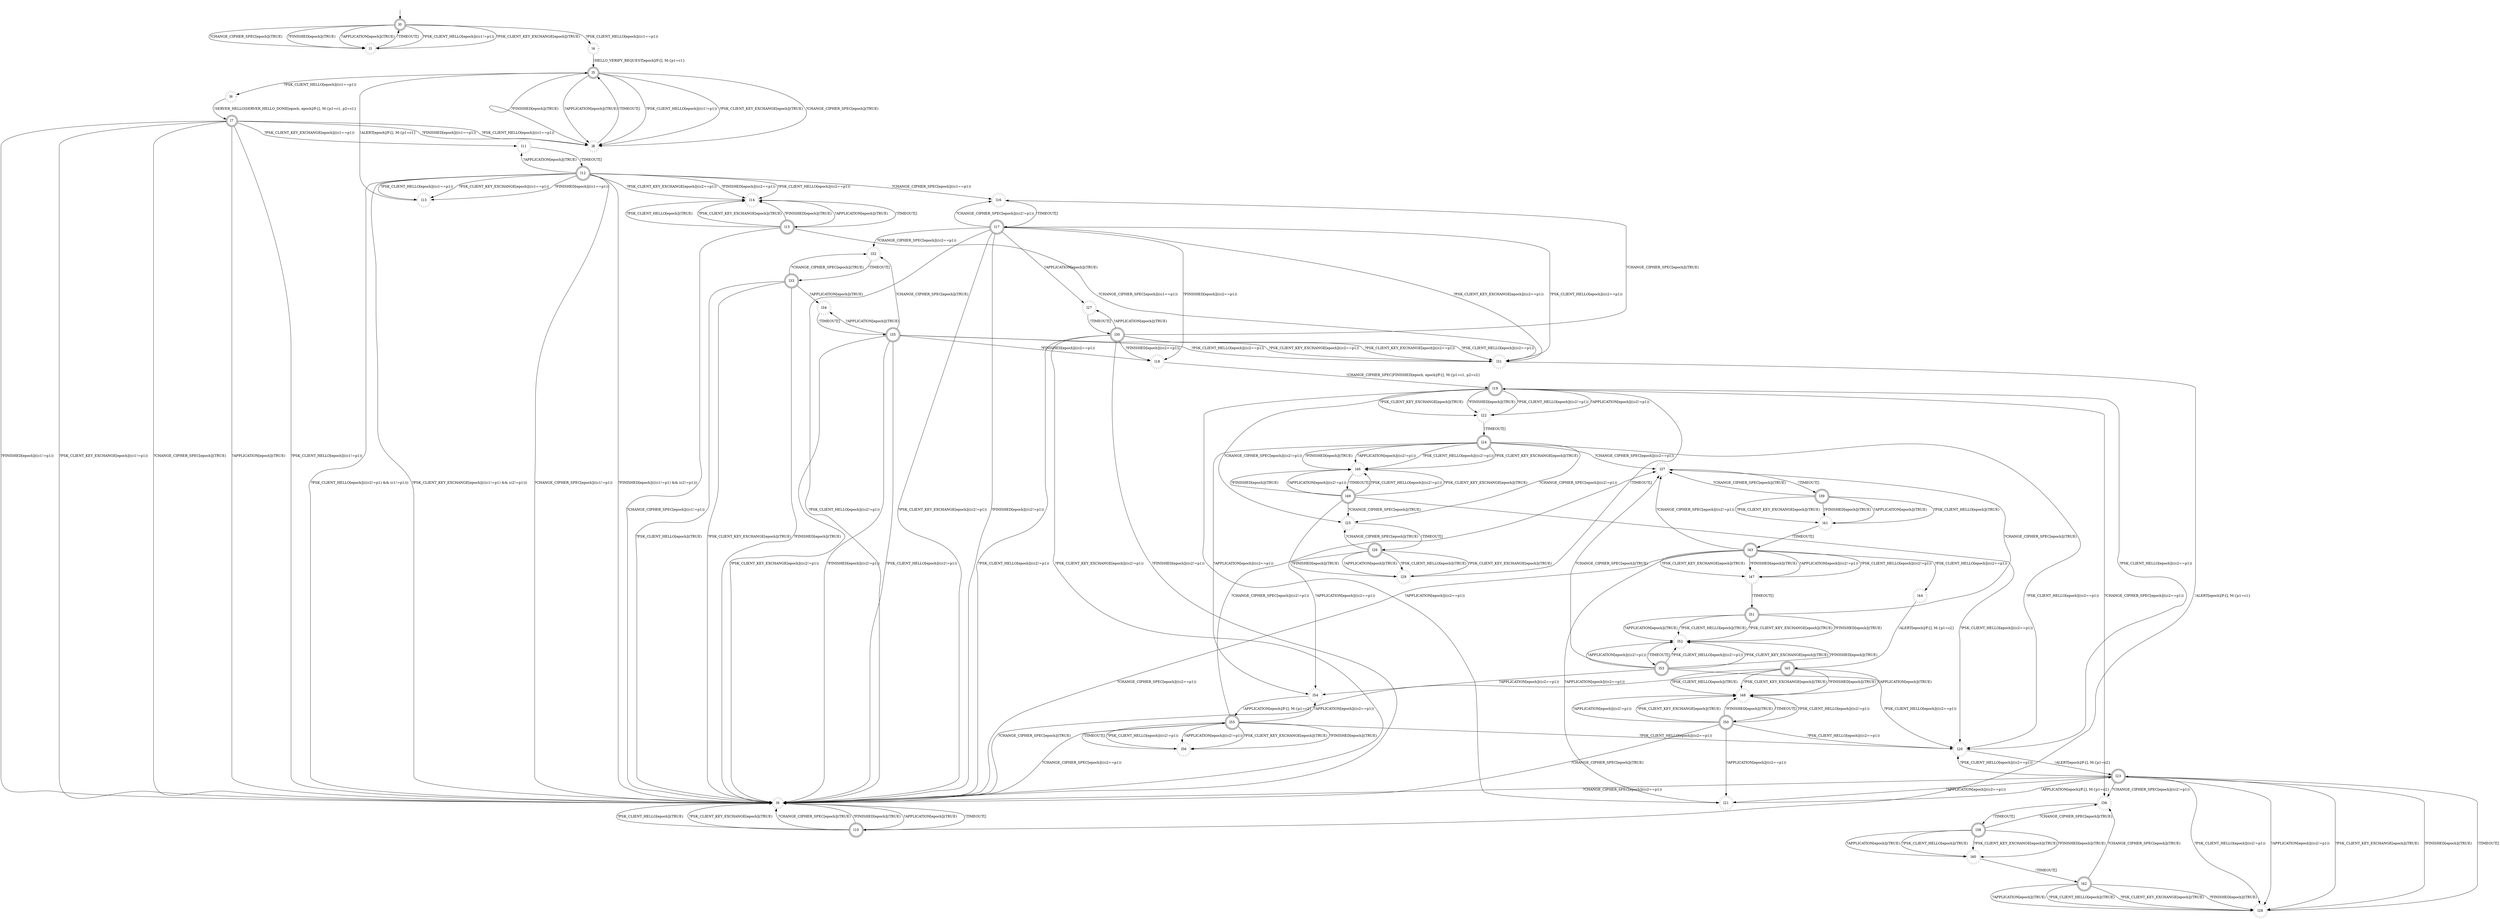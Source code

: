 digraph RA {
"" [shape=none,label=<>]
"l0" [shape=doublecircle ,style=solid]
"l1" [shape=doublecircle ,style=dotted]
"l4" [shape=doublecircle ,style=dotted]
"l5" [shape=doublecircle ,style=solid]
"l6" [shape=doublecircle ,style=dotted]
"l7" [shape=doublecircle ,style=solid]
"l8" [shape=doublecircle ,style=dotted]
"l9" [shape=doublecircle ,style=dotted]
"l10" [shape=doublecircle ,style=solid]
"l11" [shape=doublecircle ,style=dotted]
"l12" [shape=doublecircle ,style=solid]
"l13" [shape=doublecircle ,style=dotted]
"l14" [shape=doublecircle ,style=dotted]
"l15" [shape=doublecircle ,style=solid]
"l16" [shape=doublecircle ,style=dotted]
"l17" [shape=doublecircle ,style=solid]
"l18" [shape=doublecircle ,style=dotted]
"l19" [shape=doublecircle ,style=solid]
"l20" [shape=doublecircle ,style=dotted]
"l21" [shape=doublecircle ,style=dotted]
"l22" [shape=doublecircle ,style=dotted]
"l23" [shape=doublecircle ,style=solid]
"l24" [shape=doublecircle ,style=solid]
"l25" [shape=doublecircle ,style=dotted]
"l26" [shape=doublecircle ,style=solid]
"l27" [shape=doublecircle ,style=dotted]
"l28" [shape=doublecircle ,style=dotted]
"l29" [shape=doublecircle ,style=dotted]
"l30" [shape=doublecircle ,style=solid]
"l31" [shape=doublecircle ,style=dotted]
"l32" [shape=doublecircle ,style=dotted]
"l33" [shape=doublecircle ,style=solid]
"l34" [shape=doublecircle ,style=dotted]
"l35" [shape=doublecircle ,style=solid]
"l36" [shape=doublecircle ,style=dotted]
"l37" [shape=doublecircle ,style=dotted]
"l38" [shape=doublecircle ,style=solid]
"l39" [shape=doublecircle ,style=solid]
"l40" [shape=doublecircle ,style=dotted]
"l41" [shape=doublecircle ,style=dotted]
"l42" [shape=doublecircle ,style=solid]
"l43" [shape=doublecircle ,style=solid]
"l44" [shape=doublecircle ,style=dotted]
"l45" [shape=doublecircle ,style=solid]
"l46" [shape=doublecircle ,style=dotted]
"l47" [shape=doublecircle ,style=dotted]
"l48" [shape=doublecircle ,style=dotted]
"l49" [shape=doublecircle ,style=solid]
"l50" [shape=doublecircle ,style=solid]
"l51" [shape=doublecircle ,style=solid]
"l52" [shape=doublecircle ,style=dotted]
"l53" [shape=doublecircle ,style=solid]
"l54" [shape=doublecircle ,style=dotted]
"l55" [shape=doublecircle ,style=solid]
"l56" [shape=doublecircle ,style=dotted]
"" -> "l0"
"l0" -> "l1" [label=<?PSK_CLIENT_HELLO[epoch]|((c1!=p1))>]
"l0" -> "l4" [label=<?PSK_CLIENT_HELLO[epoch]|((c1==p1))>]
"l0" -> "l1" [label=<?PSK_CLIENT_KEY_EXCHANGE[epoch]|(TRUE)>]
"l0" -> "l1" [label=<?CHANGE_CIPHER_SPEC[epoch]|(TRUE)>]
"l0" -> "l1" [label=<?FINISHED[epoch]|(TRUE)>]
"l0" -> "l1" [label=<?APPLICATION[epoch]|(TRUE)>]
"l1" -> "l0" [label=<!TIMEOUT[]>]
"l4" -> "l5" [label=<!HELLO_VERIFY_REQUEST[epoch]/F:[], M:{p1=c1}>]
"l5" -> "l6" [label=<?PSK_CLIENT_HELLO[epoch]|((c1==p1))>]
"l5" -> "l8" [label=<?PSK_CLIENT_HELLO[epoch]|((c1!=p1))>]
"l5" -> "l8" [label=<?PSK_CLIENT_KEY_EXCHANGE[epoch]|(TRUE)>]
"l5" -> "l8" [label=<?CHANGE_CIPHER_SPEC[epoch]|(TRUE)>]
"l5" -> "l8" [label=<?FINISHED[epoch]|(TRUE)>]
"l5" -> "l8" [label=<?APPLICATION[epoch]|(TRUE)>]
"l6" -> "l7" [label=<!SERVER_HELLO|SERVER_HELLO_DONE[epoch, epoch]/F:[], M:{p1=c1, p2=c1}>]
"l7" -> "l8" [label=<?FINISHED[epoch]|((c1==p1))>]
"l7" -> "l9" [label=<?FINISHED[epoch]|((c1!=p1))>]
"l7" -> "l8" [label=<?PSK_CLIENT_HELLO[epoch]|((c1==p1))>]
"l7" -> "l9" [label=<?PSK_CLIENT_HELLO[epoch]|((c1!=p1))>]
"l7" -> "l9" [label=<?PSK_CLIENT_KEY_EXCHANGE[epoch]|((c1!=p1))>]
"l7" -> "l11" [label=<?PSK_CLIENT_KEY_EXCHANGE[epoch]|((c1==p1))>]
"l7" -> "l9" [label=<?CHANGE_CIPHER_SPEC[epoch]|(TRUE)>]
"l7" -> "l9" [label=<?APPLICATION[epoch]|(TRUE)>]
"l8" -> "l5" [label=<!TIMEOUT[]>]
"l9" -> "l10" [label=<!TIMEOUT[]>]
"l10" -> "l9" [label=<?PSK_CLIENT_HELLO[epoch]|(TRUE)>]
"l10" -> "l9" [label=<?PSK_CLIENT_KEY_EXCHANGE[epoch]|(TRUE)>]
"l10" -> "l9" [label=<?CHANGE_CIPHER_SPEC[epoch]|(TRUE)>]
"l10" -> "l9" [label=<?FINISHED[epoch]|(TRUE)>]
"l10" -> "l9" [label=<?APPLICATION[epoch]|(TRUE)>]
"l11" -> "l12" [label=<!TIMEOUT[]>]
"l12" -> "l9" [label=<?PSK_CLIENT_HELLO[epoch]|(((c2!=p1) &amp;&amp; (c1!=p1)))>]
"l12" -> "l13" [label=<?PSK_CLIENT_HELLO[epoch]|((c1==p1))>]
"l12" -> "l14" [label=<?PSK_CLIENT_HELLO[epoch]|((c2==p1))>]
"l12" -> "l9" [label=<?PSK_CLIENT_KEY_EXCHANGE[epoch]|(((c1!=p1) &amp;&amp; (c2!=p1)))>]
"l12" -> "l13" [label=<?PSK_CLIENT_KEY_EXCHANGE[epoch]|((c1==p1))>]
"l12" -> "l14" [label=<?PSK_CLIENT_KEY_EXCHANGE[epoch]|((c2==p1))>]
"l12" -> "l9" [label=<?CHANGE_CIPHER_SPEC[epoch]|((c1!=p1))>]
"l12" -> "l16" [label=<?CHANGE_CIPHER_SPEC[epoch]|((c1==p1))>]
"l12" -> "l9" [label=<?FINISHED[epoch]|(((c1!=p1) &amp;&amp; (c2!=p1)))>]
"l12" -> "l13" [label=<?FINISHED[epoch]|((c1==p1))>]
"l12" -> "l14" [label=<?FINISHED[epoch]|((c2==p1))>]
"l12" -> "l11" [label=<?APPLICATION[epoch]|(TRUE)>]
"l13" -> "l5" [label=<!ALERT[epoch]/F:[], M:{p1=c1}>]
"l14" -> "l15" [label=<!TIMEOUT[]>]
"l15" -> "l9" [label=<?CHANGE_CIPHER_SPEC[epoch]|((c1!=p1))>]
"l15" -> "l31" [label=<?CHANGE_CIPHER_SPEC[epoch]|((c1==p1))>]
"l15" -> "l14" [label=<?PSK_CLIENT_HELLO[epoch]|(TRUE)>]
"l15" -> "l14" [label=<?PSK_CLIENT_KEY_EXCHANGE[epoch]|(TRUE)>]
"l15" -> "l14" [label=<?FINISHED[epoch]|(TRUE)>]
"l15" -> "l14" [label=<?APPLICATION[epoch]|(TRUE)>]
"l16" -> "l17" [label=<!TIMEOUT[]>]
"l17" -> "l9" [label=<?PSK_CLIENT_HELLO[epoch]|((c2!=p1))>]
"l17" -> "l31" [label=<?PSK_CLIENT_HELLO[epoch]|((c2==p1))>]
"l17" -> "l9" [label=<?PSK_CLIENT_KEY_EXCHANGE[epoch]|((c2!=p1))>]
"l17" -> "l31" [label=<?PSK_CLIENT_KEY_EXCHANGE[epoch]|((c2==p1))>]
"l17" -> "l9" [label=<?FINISHED[epoch]|((c2!=p1))>]
"l17" -> "l18" [label=<?FINISHED[epoch]|((c2==p1))>]
"l17" -> "l16" [label=<?CHANGE_CIPHER_SPEC[epoch]|((c2!=p1))>]
"l17" -> "l32" [label=<?CHANGE_CIPHER_SPEC[epoch]|((c2==p1))>]
"l17" -> "l27" [label=<?APPLICATION[epoch]|(TRUE)>]
"l18" -> "l19" [label=<!CHANGE_CIPHER_SPEC|FINISHED[epoch, epoch]/F:[], M:{p1=c1, p2=c2}>]
"l19" -> "l20" [label=<?PSK_CLIENT_HELLO[epoch]|((c2==p1))>]
"l19" -> "l22" [label=<?PSK_CLIENT_HELLO[epoch]|((c2!=p1))>]
"l19" -> "l21" [label=<?APPLICATION[epoch]|((c2==p1))>]
"l19" -> "l22" [label=<?APPLICATION[epoch]|((c2!=p1))>]
"l19" -> "l22" [label=<?PSK_CLIENT_KEY_EXCHANGE[epoch]|(TRUE)>]
"l19" -> "l22" [label=<?FINISHED[epoch]|(TRUE)>]
"l19" -> "l25" [label=<?CHANGE_CIPHER_SPEC[epoch]|((c2!=p1))>]
"l19" -> "l36" [label=<?CHANGE_CIPHER_SPEC[epoch]|((c2==p1))>]
"l20" -> "l23" [label=<!ALERT[epoch]/F:[], M:{p1=c2}>]
"l21" -> "l23" [label=<!APPLICATION[epoch]/F:[], M:{p1=c2}>]
"l22" -> "l24" [label=<!TIMEOUT[]>]
"l23" -> "l9" [label=<?CHANGE_CIPHER_SPEC[epoch]|((c2==p1))>]
"l23" -> "l36" [label=<?CHANGE_CIPHER_SPEC[epoch]|((c2!=p1))>]
"l23" -> "l20" [label=<?PSK_CLIENT_HELLO[epoch]|((c2==p1))>]
"l23" -> "l28" [label=<?PSK_CLIENT_HELLO[epoch]|((c2!=p1))>]
"l23" -> "l21" [label=<?APPLICATION[epoch]|((c2==p1))>]
"l23" -> "l28" [label=<?APPLICATION[epoch]|((c2!=p1))>]
"l23" -> "l28" [label=<?PSK_CLIENT_KEY_EXCHANGE[epoch]|(TRUE)>]
"l23" -> "l28" [label=<?FINISHED[epoch]|(TRUE)>]
"l24" -> "l20" [label=<?PSK_CLIENT_HELLO[epoch]|((c2==p1))>]
"l24" -> "l46" [label=<?PSK_CLIENT_HELLO[epoch]|((c2!=p1))>]
"l24" -> "l25" [label=<?CHANGE_CIPHER_SPEC[epoch]|((c2!=p1))>]
"l24" -> "l37" [label=<?CHANGE_CIPHER_SPEC[epoch]|((c2==p1))>]
"l24" -> "l46" [label=<?PSK_CLIENT_KEY_EXCHANGE[epoch]|(TRUE)>]
"l24" -> "l46" [label=<?FINISHED[epoch]|(TRUE)>]
"l24" -> "l46" [label=<?APPLICATION[epoch]|((c2!=p1))>]
"l24" -> "l54" [label=<?APPLICATION[epoch]|((c2==p1))>]
"l25" -> "l26" [label=<!TIMEOUT[]>]
"l26" -> "l25" [label=<?CHANGE_CIPHER_SPEC[epoch]|(TRUE)>]
"l26" -> "l29" [label=<?PSK_CLIENT_HELLO[epoch]|(TRUE)>]
"l26" -> "l29" [label=<?PSK_CLIENT_KEY_EXCHANGE[epoch]|(TRUE)>]
"l26" -> "l29" [label=<?FINISHED[epoch]|(TRUE)>]
"l26" -> "l29" [label=<?APPLICATION[epoch]|(TRUE)>]
"l27" -> "l30" [label=<!TIMEOUT[]>]
"l28" -> "l23" [label=<!TIMEOUT[]>]
"l29" -> "l19" [label=<!TIMEOUT[]>]
"l30" -> "l9" [label=<?PSK_CLIENT_HELLO[epoch]|((c2!=p1))>]
"l30" -> "l31" [label=<?PSK_CLIENT_HELLO[epoch]|((c2==p1))>]
"l30" -> "l9" [label=<?PSK_CLIENT_KEY_EXCHANGE[epoch]|((c2!=p1))>]
"l30" -> "l31" [label=<?PSK_CLIENT_KEY_EXCHANGE[epoch]|((c2==p1))>]
"l30" -> "l9" [label=<?FINISHED[epoch]|((c2!=p1))>]
"l30" -> "l18" [label=<?FINISHED[epoch]|((c2==p1))>]
"l30" -> "l16" [label=<?CHANGE_CIPHER_SPEC[epoch]|(TRUE)>]
"l30" -> "l27" [label=<?APPLICATION[epoch]|(TRUE)>]
"l31" -> "l10" [label=<!ALERT[epoch]/F:[], M:{p1=c1}>]
"l32" -> "l33" [label=<!TIMEOUT[]>]
"l33" -> "l9" [label=<?PSK_CLIENT_HELLO[epoch]|(TRUE)>]
"l33" -> "l9" [label=<?PSK_CLIENT_KEY_EXCHANGE[epoch]|(TRUE)>]
"l33" -> "l9" [label=<?FINISHED[epoch]|(TRUE)>]
"l33" -> "l32" [label=<?CHANGE_CIPHER_SPEC[epoch]|(TRUE)>]
"l33" -> "l34" [label=<?APPLICATION[epoch]|(TRUE)>]
"l34" -> "l35" [label=<!TIMEOUT[]>]
"l35" -> "l9" [label=<?PSK_CLIENT_HELLO[epoch]|((c2!=p1))>]
"l35" -> "l31" [label=<?PSK_CLIENT_HELLO[epoch]|((c2==p1))>]
"l35" -> "l9" [label=<?PSK_CLIENT_KEY_EXCHANGE[epoch]|((c2!=p1))>]
"l35" -> "l31" [label=<?PSK_CLIENT_KEY_EXCHANGE[epoch]|((c2==p1))>]
"l35" -> "l9" [label=<?FINISHED[epoch]|((c2!=p1))>]
"l35" -> "l18" [label=<?FINISHED[epoch]|((c2==p1))>]
"l35" -> "l32" [label=<?CHANGE_CIPHER_SPEC[epoch]|(TRUE)>]
"l35" -> "l34" [label=<?APPLICATION[epoch]|(TRUE)>]
"l36" -> "l38" [label=<!TIMEOUT[]>]
"l37" -> "l39" [label=<!TIMEOUT[]>]
"l38" -> "l36" [label=<?CHANGE_CIPHER_SPEC[epoch]|(TRUE)>]
"l38" -> "l40" [label=<?PSK_CLIENT_HELLO[epoch]|(TRUE)>]
"l38" -> "l40" [label=<?PSK_CLIENT_KEY_EXCHANGE[epoch]|(TRUE)>]
"l38" -> "l40" [label=<?FINISHED[epoch]|(TRUE)>]
"l38" -> "l40" [label=<?APPLICATION[epoch]|(TRUE)>]
"l39" -> "l37" [label=<?CHANGE_CIPHER_SPEC[epoch]|(TRUE)>]
"l39" -> "l41" [label=<?PSK_CLIENT_HELLO[epoch]|(TRUE)>]
"l39" -> "l41" [label=<?PSK_CLIENT_KEY_EXCHANGE[epoch]|(TRUE)>]
"l39" -> "l41" [label=<?FINISHED[epoch]|(TRUE)>]
"l39" -> "l41" [label=<?APPLICATION[epoch]|(TRUE)>]
"l40" -> "l42" [label=<!TIMEOUT[]>]
"l41" -> "l43" [label=<!TIMEOUT[]>]
"l42" -> "l28" [label=<?PSK_CLIENT_HELLO[epoch]|(TRUE)>]
"l42" -> "l28" [label=<?PSK_CLIENT_KEY_EXCHANGE[epoch]|(TRUE)>]
"l42" -> "l28" [label=<?FINISHED[epoch]|(TRUE)>]
"l42" -> "l28" [label=<?APPLICATION[epoch]|(TRUE)>]
"l42" -> "l36" [label=<?CHANGE_CIPHER_SPEC[epoch]|(TRUE)>]
"l43" -> "l9" [label=<?CHANGE_CIPHER_SPEC[epoch]|((c2==p1))>]
"l43" -> "l37" [label=<?CHANGE_CIPHER_SPEC[epoch]|((c2!=p1))>]
"l43" -> "l21" [label=<?APPLICATION[epoch]|((c2==p1))>]
"l43" -> "l47" [label=<?APPLICATION[epoch]|((c2!=p1))>]
"l43" -> "l44" [label=<?PSK_CLIENT_HELLO[epoch]|((c2==p1))>]
"l43" -> "l47" [label=<?PSK_CLIENT_HELLO[epoch]|((c2!=p1))>]
"l43" -> "l47" [label=<?PSK_CLIENT_KEY_EXCHANGE[epoch]|(TRUE)>]
"l43" -> "l47" [label=<?FINISHED[epoch]|(TRUE)>]
"l44" -> "l45" [label=<!ALERT[epoch]/F:[], M:{p1=c2}>]
"l45" -> "l9" [label=<?CHANGE_CIPHER_SPEC[epoch]|(TRUE)>]
"l45" -> "l48" [label=<?PSK_CLIENT_HELLO[epoch]|(TRUE)>]
"l45" -> "l48" [label=<?PSK_CLIENT_KEY_EXCHANGE[epoch]|(TRUE)>]
"l45" -> "l48" [label=<?FINISHED[epoch]|(TRUE)>]
"l45" -> "l48" [label=<?APPLICATION[epoch]|(TRUE)>]
"l46" -> "l49" [label=<!TIMEOUT[]>]
"l47" -> "l51" [label=<!TIMEOUT[]>]
"l48" -> "l50" [label=<!TIMEOUT[]>]
"l49" -> "l20" [label=<?PSK_CLIENT_HELLO[epoch]|((c2==p1))>]
"l49" -> "l46" [label=<?PSK_CLIENT_HELLO[epoch]|((c2!=p1))>]
"l49" -> "l25" [label=<?CHANGE_CIPHER_SPEC[epoch]|(TRUE)>]
"l49" -> "l46" [label=<?PSK_CLIENT_KEY_EXCHANGE[epoch]|(TRUE)>]
"l49" -> "l46" [label=<?FINISHED[epoch]|(TRUE)>]
"l49" -> "l46" [label=<?APPLICATION[epoch]|((c2!=p1))>]
"l49" -> "l54" [label=<?APPLICATION[epoch]|((c2==p1))>]
"l50" -> "l9" [label=<?CHANGE_CIPHER_SPEC[epoch]|(TRUE)>]
"l50" -> "l20" [label=<?PSK_CLIENT_HELLO[epoch]|((c2==p1))>]
"l50" -> "l48" [label=<?PSK_CLIENT_HELLO[epoch]|((c2!=p1))>]
"l50" -> "l21" [label=<?APPLICATION[epoch]|((c2==p1))>]
"l50" -> "l48" [label=<?APPLICATION[epoch]|((c2!=p1))>]
"l50" -> "l48" [label=<?PSK_CLIENT_KEY_EXCHANGE[epoch]|(TRUE)>]
"l50" -> "l48" [label=<?FINISHED[epoch]|(TRUE)>]
"l51" -> "l37" [label=<?CHANGE_CIPHER_SPEC[epoch]|(TRUE)>]
"l51" -> "l52" [label=<?PSK_CLIENT_HELLO[epoch]|(TRUE)>]
"l51" -> "l52" [label=<?PSK_CLIENT_KEY_EXCHANGE[epoch]|(TRUE)>]
"l51" -> "l52" [label=<?FINISHED[epoch]|(TRUE)>]
"l51" -> "l52" [label=<?APPLICATION[epoch]|(TRUE)>]
"l52" -> "l53" [label=<!TIMEOUT[]>]
"l53" -> "l20" [label=<?PSK_CLIENT_HELLO[epoch]|((c2==p1))>]
"l53" -> "l52" [label=<?PSK_CLIENT_HELLO[epoch]|((c2!=p1))>]
"l53" -> "l37" [label=<?CHANGE_CIPHER_SPEC[epoch]|(TRUE)>]
"l53" -> "l52" [label=<?PSK_CLIENT_KEY_EXCHANGE[epoch]|(TRUE)>]
"l53" -> "l52" [label=<?FINISHED[epoch]|(TRUE)>]
"l53" -> "l52" [label=<?APPLICATION[epoch]|((c2!=p1))>]
"l53" -> "l54" [label=<?APPLICATION[epoch]|((c2==p1))>]
"l54" -> "l55" [label=<!APPLICATION[epoch]/F:[], M:{p1=c2}>]
"l55" -> "l9" [label=<?CHANGE_CIPHER_SPEC[epoch]|((c2==p1))>]
"l55" -> "l37" [label=<?CHANGE_CIPHER_SPEC[epoch]|((c2!=p1))>]
"l55" -> "l20" [label=<?PSK_CLIENT_HELLO[epoch]|((c2==p1))>]
"l55" -> "l56" [label=<?PSK_CLIENT_HELLO[epoch]|((c2!=p1))>]
"l55" -> "l54" [label=<?APPLICATION[epoch]|((c2==p1))>]
"l55" -> "l56" [label=<?APPLICATION[epoch]|((c2!=p1))>]
"l55" -> "l56" [label=<?PSK_CLIENT_KEY_EXCHANGE[epoch]|(TRUE)>]
"l55" -> "l56" [label=<?FINISHED[epoch]|(TRUE)>]
"l56" -> "l55" [label=<!TIMEOUT[]>]
}
